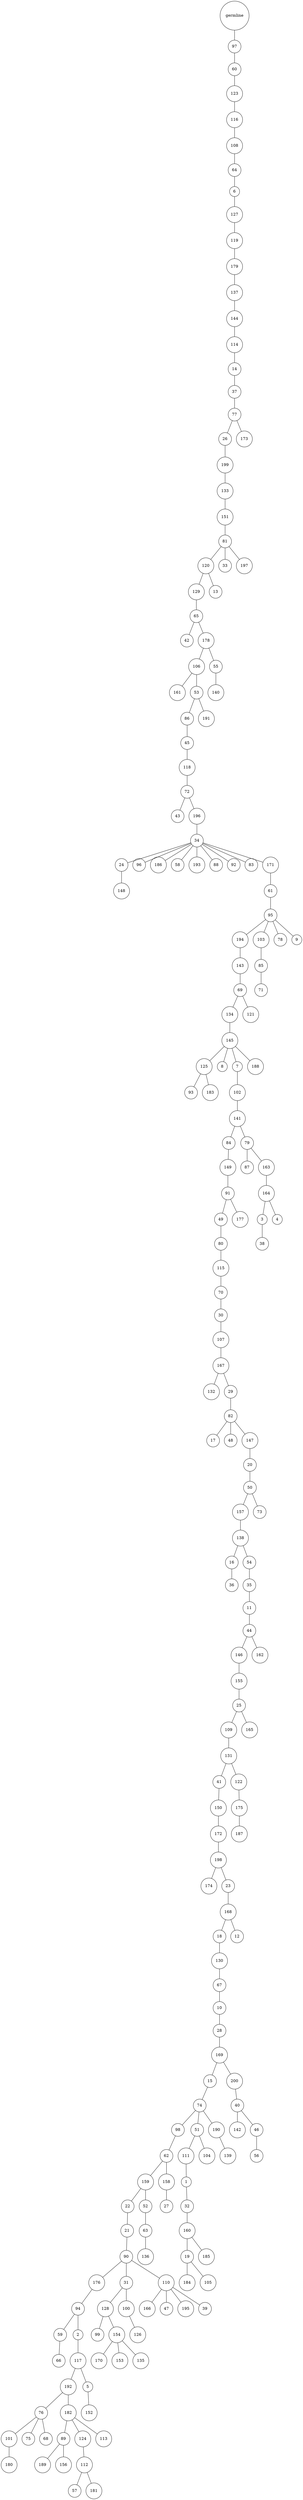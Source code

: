 graph {
	rankdir=UD;
	splines=line;
	node [shape=circle]
	"0x7f183db824f0" [label="germline"];
	"0x7f183db82520" [label="97"];
	"0x7f183db824f0" -- "0x7f183db82520" ;
	"0x7f183db82550" [label="60"];
	"0x7f183db82520" -- "0x7f183db82550" ;
	"0x7f183db82580" [label="123"];
	"0x7f183db82550" -- "0x7f183db82580" ;
	"0x7f183db825b0" [label="116"];
	"0x7f183db82580" -- "0x7f183db825b0" ;
	"0x7f183db825e0" [label="108"];
	"0x7f183db825b0" -- "0x7f183db825e0" ;
	"0x7f183db82610" [label="64"];
	"0x7f183db825e0" -- "0x7f183db82610" ;
	"0x7f183db82640" [label="6"];
	"0x7f183db82610" -- "0x7f183db82640" ;
	"0x7f183db82670" [label="127"];
	"0x7f183db82640" -- "0x7f183db82670" ;
	"0x7f183db826a0" [label="119"];
	"0x7f183db82670" -- "0x7f183db826a0" ;
	"0x7f183db826d0" [label="179"];
	"0x7f183db826a0" -- "0x7f183db826d0" ;
	"0x7f183db82700" [label="137"];
	"0x7f183db826d0" -- "0x7f183db82700" ;
	"0x7f183db82730" [label="144"];
	"0x7f183db82700" -- "0x7f183db82730" ;
	"0x7f183db82760" [label="114"];
	"0x7f183db82730" -- "0x7f183db82760" ;
	"0x7f183db82790" [label="14"];
	"0x7f183db82760" -- "0x7f183db82790" ;
	"0x7f183db827c0" [label="37"];
	"0x7f183db82790" -- "0x7f183db827c0" ;
	"0x7f183db827f0" [label="77"];
	"0x7f183db827c0" -- "0x7f183db827f0" ;
	"0x7f183db82820" [label="26"];
	"0x7f183db827f0" -- "0x7f183db82820" ;
	"0x7f183db82850" [label="199"];
	"0x7f183db82820" -- "0x7f183db82850" ;
	"0x7f183db82880" [label="133"];
	"0x7f183db82850" -- "0x7f183db82880" ;
	"0x7f183db828b0" [label="151"];
	"0x7f183db82880" -- "0x7f183db828b0" ;
	"0x7f183db828e0" [label="81"];
	"0x7f183db828b0" -- "0x7f183db828e0" ;
	"0x7f183db82910" [label="120"];
	"0x7f183db828e0" -- "0x7f183db82910" ;
	"0x7f183db82940" [label="129"];
	"0x7f183db82910" -- "0x7f183db82940" ;
	"0x7f183db82970" [label="65"];
	"0x7f183db82940" -- "0x7f183db82970" ;
	"0x7f183db829a0" [label="42"];
	"0x7f183db82970" -- "0x7f183db829a0" ;
	"0x7f183db829d0" [label="178"];
	"0x7f183db82970" -- "0x7f183db829d0" ;
	"0x7f183db82a00" [label="106"];
	"0x7f183db829d0" -- "0x7f183db82a00" ;
	"0x7f183db82a30" [label="161"];
	"0x7f183db82a00" -- "0x7f183db82a30" ;
	"0x7f183db82a60" [label="53"];
	"0x7f183db82a00" -- "0x7f183db82a60" ;
	"0x7f183db82a90" [label="86"];
	"0x7f183db82a60" -- "0x7f183db82a90" ;
	"0x7f183db82ac0" [label="45"];
	"0x7f183db82a90" -- "0x7f183db82ac0" ;
	"0x7f183db82af0" [label="118"];
	"0x7f183db82ac0" -- "0x7f183db82af0" ;
	"0x7f183db82b20" [label="72"];
	"0x7f183db82af0" -- "0x7f183db82b20" ;
	"0x7f183db82b50" [label="43"];
	"0x7f183db82b20" -- "0x7f183db82b50" ;
	"0x7f183db82b80" [label="196"];
	"0x7f183db82b20" -- "0x7f183db82b80" ;
	"0x7f183db82bb0" [label="34"];
	"0x7f183db82b80" -- "0x7f183db82bb0" ;
	"0x7f183db82be0" [label="24"];
	"0x7f183db82bb0" -- "0x7f183db82be0" ;
	"0x7f183db82c10" [label="148"];
	"0x7f183db82be0" -- "0x7f183db82c10" ;
	"0x7f183db82c40" [label="96"];
	"0x7f183db82bb0" -- "0x7f183db82c40" ;
	"0x7f183db82c70" [label="186"];
	"0x7f183db82bb0" -- "0x7f183db82c70" ;
	"0x7f183db82ca0" [label="58"];
	"0x7f183db82bb0" -- "0x7f183db82ca0" ;
	"0x7f183db82cd0" [label="193"];
	"0x7f183db82bb0" -- "0x7f183db82cd0" ;
	"0x7f183db82d00" [label="88"];
	"0x7f183db82bb0" -- "0x7f183db82d00" ;
	"0x7f183db82d30" [label="92"];
	"0x7f183db82bb0" -- "0x7f183db82d30" ;
	"0x7f183db82d60" [label="83"];
	"0x7f183db82bb0" -- "0x7f183db82d60" ;
	"0x7f183db82d90" [label="171"];
	"0x7f183db82bb0" -- "0x7f183db82d90" ;
	"0x7f183db82dc0" [label="61"];
	"0x7f183db82d90" -- "0x7f183db82dc0" ;
	"0x7f183db82df0" [label="95"];
	"0x7f183db82dc0" -- "0x7f183db82df0" ;
	"0x7f183db82e20" [label="194"];
	"0x7f183db82df0" -- "0x7f183db82e20" ;
	"0x7f183db82e50" [label="143"];
	"0x7f183db82e20" -- "0x7f183db82e50" ;
	"0x7f183db82e80" [label="69"];
	"0x7f183db82e50" -- "0x7f183db82e80" ;
	"0x7f183db82eb0" [label="134"];
	"0x7f183db82e80" -- "0x7f183db82eb0" ;
	"0x7f183db82ee0" [label="145"];
	"0x7f183db82eb0" -- "0x7f183db82ee0" ;
	"0x7f183db82f10" [label="125"];
	"0x7f183db82ee0" -- "0x7f183db82f10" ;
	"0x7f183db82f40" [label="93"];
	"0x7f183db82f10" -- "0x7f183db82f40" ;
	"0x7f183db82f70" [label="183"];
	"0x7f183db82f10" -- "0x7f183db82f70" ;
	"0x7f183db82fa0" [label="8"];
	"0x7f183db82ee0" -- "0x7f183db82fa0" ;
	"0x7f183db82fd0" [label="7"];
	"0x7f183db82ee0" -- "0x7f183db82fd0" ;
	"0x7f183db86040" [label="102"];
	"0x7f183db82fd0" -- "0x7f183db86040" ;
	"0x7f183db86070" [label="141"];
	"0x7f183db86040" -- "0x7f183db86070" ;
	"0x7f183db860a0" [label="84"];
	"0x7f183db86070" -- "0x7f183db860a0" ;
	"0x7f183db860d0" [label="149"];
	"0x7f183db860a0" -- "0x7f183db860d0" ;
	"0x7f183db86100" [label="91"];
	"0x7f183db860d0" -- "0x7f183db86100" ;
	"0x7f183db86130" [label="49"];
	"0x7f183db86100" -- "0x7f183db86130" ;
	"0x7f183db86160" [label="80"];
	"0x7f183db86130" -- "0x7f183db86160" ;
	"0x7f183db86190" [label="115"];
	"0x7f183db86160" -- "0x7f183db86190" ;
	"0x7f183db861c0" [label="70"];
	"0x7f183db86190" -- "0x7f183db861c0" ;
	"0x7f183db861f0" [label="30"];
	"0x7f183db861c0" -- "0x7f183db861f0" ;
	"0x7f183db86220" [label="107"];
	"0x7f183db861f0" -- "0x7f183db86220" ;
	"0x7f183db86250" [label="167"];
	"0x7f183db86220" -- "0x7f183db86250" ;
	"0x7f183db86280" [label="132"];
	"0x7f183db86250" -- "0x7f183db86280" ;
	"0x7f183db862b0" [label="29"];
	"0x7f183db86250" -- "0x7f183db862b0" ;
	"0x7f183db862e0" [label="82"];
	"0x7f183db862b0" -- "0x7f183db862e0" ;
	"0x7f183db86310" [label="17"];
	"0x7f183db862e0" -- "0x7f183db86310" ;
	"0x7f183db86340" [label="48"];
	"0x7f183db862e0" -- "0x7f183db86340" ;
	"0x7f183db86370" [label="147"];
	"0x7f183db862e0" -- "0x7f183db86370" ;
	"0x7f183db863a0" [label="20"];
	"0x7f183db86370" -- "0x7f183db863a0" ;
	"0x7f183db863d0" [label="50"];
	"0x7f183db863a0" -- "0x7f183db863d0" ;
	"0x7f183db86400" [label="157"];
	"0x7f183db863d0" -- "0x7f183db86400" ;
	"0x7f183db86430" [label="138"];
	"0x7f183db86400" -- "0x7f183db86430" ;
	"0x7f183db86460" [label="16"];
	"0x7f183db86430" -- "0x7f183db86460" ;
	"0x7f183db86490" [label="36"];
	"0x7f183db86460" -- "0x7f183db86490" ;
	"0x7f183db864c0" [label="54"];
	"0x7f183db86430" -- "0x7f183db864c0" ;
	"0x7f183db864f0" [label="35"];
	"0x7f183db864c0" -- "0x7f183db864f0" ;
	"0x7f183db86520" [label="11"];
	"0x7f183db864f0" -- "0x7f183db86520" ;
	"0x7f183db86550" [label="44"];
	"0x7f183db86520" -- "0x7f183db86550" ;
	"0x7f183db86580" [label="146"];
	"0x7f183db86550" -- "0x7f183db86580" ;
	"0x7f183db865b0" [label="155"];
	"0x7f183db86580" -- "0x7f183db865b0" ;
	"0x7f183db865e0" [label="25"];
	"0x7f183db865b0" -- "0x7f183db865e0" ;
	"0x7f183db86610" [label="109"];
	"0x7f183db865e0" -- "0x7f183db86610" ;
	"0x7f183db86640" [label="131"];
	"0x7f183db86610" -- "0x7f183db86640" ;
	"0x7f183db86670" [label="41"];
	"0x7f183db86640" -- "0x7f183db86670" ;
	"0x7f183db866a0" [label="150"];
	"0x7f183db86670" -- "0x7f183db866a0" ;
	"0x7f183db866d0" [label="172"];
	"0x7f183db866a0" -- "0x7f183db866d0" ;
	"0x7f183db86700" [label="198"];
	"0x7f183db866d0" -- "0x7f183db86700" ;
	"0x7f183db86730" [label="174"];
	"0x7f183db86700" -- "0x7f183db86730" ;
	"0x7f183db86760" [label="23"];
	"0x7f183db86700" -- "0x7f183db86760" ;
	"0x7f183db86790" [label="168"];
	"0x7f183db86760" -- "0x7f183db86790" ;
	"0x7f183db867c0" [label="18"];
	"0x7f183db86790" -- "0x7f183db867c0" ;
	"0x7f183db867f0" [label="130"];
	"0x7f183db867c0" -- "0x7f183db867f0" ;
	"0x7f183db86820" [label="67"];
	"0x7f183db867f0" -- "0x7f183db86820" ;
	"0x7f183db86850" [label="10"];
	"0x7f183db86820" -- "0x7f183db86850" ;
	"0x7f183db86880" [label="28"];
	"0x7f183db86850" -- "0x7f183db86880" ;
	"0x7f183db868b0" [label="169"];
	"0x7f183db86880" -- "0x7f183db868b0" ;
	"0x7f183db868e0" [label="15"];
	"0x7f183db868b0" -- "0x7f183db868e0" ;
	"0x7f183db86910" [label="74"];
	"0x7f183db868e0" -- "0x7f183db86910" ;
	"0x7f183db86940" [label="98"];
	"0x7f183db86910" -- "0x7f183db86940" ;
	"0x7f183db86970" [label="62"];
	"0x7f183db86940" -- "0x7f183db86970" ;
	"0x7f183db869a0" [label="159"];
	"0x7f183db86970" -- "0x7f183db869a0" ;
	"0x7f183db869d0" [label="22"];
	"0x7f183db869a0" -- "0x7f183db869d0" ;
	"0x7f183db86a00" [label="21"];
	"0x7f183db869d0" -- "0x7f183db86a00" ;
	"0x7f183db86a30" [label="90"];
	"0x7f183db86a00" -- "0x7f183db86a30" ;
	"0x7f183db86a60" [label="176"];
	"0x7f183db86a30" -- "0x7f183db86a60" ;
	"0x7f183db86a90" [label="94"];
	"0x7f183db86a60" -- "0x7f183db86a90" ;
	"0x7f183db86ac0" [label="59"];
	"0x7f183db86a90" -- "0x7f183db86ac0" ;
	"0x7f183db86af0" [label="66"];
	"0x7f183db86ac0" -- "0x7f183db86af0" ;
	"0x7f183db86b20" [label="2"];
	"0x7f183db86a90" -- "0x7f183db86b20" ;
	"0x7f183db86b50" [label="117"];
	"0x7f183db86b20" -- "0x7f183db86b50" ;
	"0x7f183db86b80" [label="192"];
	"0x7f183db86b50" -- "0x7f183db86b80" ;
	"0x7f183db86bb0" [label="76"];
	"0x7f183db86b80" -- "0x7f183db86bb0" ;
	"0x7f183db86be0" [label="101"];
	"0x7f183db86bb0" -- "0x7f183db86be0" ;
	"0x7f183db86c10" [label="180"];
	"0x7f183db86be0" -- "0x7f183db86c10" ;
	"0x7f183db86c40" [label="75"];
	"0x7f183db86bb0" -- "0x7f183db86c40" ;
	"0x7f183db86c70" [label="68"];
	"0x7f183db86bb0" -- "0x7f183db86c70" ;
	"0x7f183db86ca0" [label="182"];
	"0x7f183db86b80" -- "0x7f183db86ca0" ;
	"0x7f183db86cd0" [label="89"];
	"0x7f183db86ca0" -- "0x7f183db86cd0" ;
	"0x7f183db86d00" [label="189"];
	"0x7f183db86cd0" -- "0x7f183db86d00" ;
	"0x7f183db86d30" [label="156"];
	"0x7f183db86cd0" -- "0x7f183db86d30" ;
	"0x7f183db86d60" [label="124"];
	"0x7f183db86ca0" -- "0x7f183db86d60" ;
	"0x7f183db86d90" [label="112"];
	"0x7f183db86d60" -- "0x7f183db86d90" ;
	"0x7f183db86dc0" [label="57"];
	"0x7f183db86d90" -- "0x7f183db86dc0" ;
	"0x7f183db86df0" [label="181"];
	"0x7f183db86d90" -- "0x7f183db86df0" ;
	"0x7f183db86e20" [label="113"];
	"0x7f183db86ca0" -- "0x7f183db86e20" ;
	"0x7f183db86e50" [label="5"];
	"0x7f183db86b50" -- "0x7f183db86e50" ;
	"0x7f183db86e80" [label="152"];
	"0x7f183db86e50" -- "0x7f183db86e80" ;
	"0x7f183db86eb0" [label="31"];
	"0x7f183db86a30" -- "0x7f183db86eb0" ;
	"0x7f183db86ee0" [label="128"];
	"0x7f183db86eb0" -- "0x7f183db86ee0" ;
	"0x7f183db86f10" [label="99"];
	"0x7f183db86ee0" -- "0x7f183db86f10" ;
	"0x7f183db86f40" [label="154"];
	"0x7f183db86ee0" -- "0x7f183db86f40" ;
	"0x7f183db86f70" [label="170"];
	"0x7f183db86f40" -- "0x7f183db86f70" ;
	"0x7f183db86fa0" [label="153"];
	"0x7f183db86f40" -- "0x7f183db86fa0" ;
	"0x7f183db86fd0" [label="135"];
	"0x7f183db86f40" -- "0x7f183db86fd0" ;
	"0x7f183db8d040" [label="100"];
	"0x7f183db86eb0" -- "0x7f183db8d040" ;
	"0x7f183db8d070" [label="126"];
	"0x7f183db8d040" -- "0x7f183db8d070" ;
	"0x7f183db8d0a0" [label="110"];
	"0x7f183db86a30" -- "0x7f183db8d0a0" ;
	"0x7f183db8d0d0" [label="166"];
	"0x7f183db8d0a0" -- "0x7f183db8d0d0" ;
	"0x7f183db8d100" [label="47"];
	"0x7f183db8d0a0" -- "0x7f183db8d100" ;
	"0x7f183db8d130" [label="195"];
	"0x7f183db8d0a0" -- "0x7f183db8d130" ;
	"0x7f183db8d160" [label="39"];
	"0x7f183db8d0a0" -- "0x7f183db8d160" ;
	"0x7f183db8d190" [label="52"];
	"0x7f183db869a0" -- "0x7f183db8d190" ;
	"0x7f183db8d1c0" [label="63"];
	"0x7f183db8d190" -- "0x7f183db8d1c0" ;
	"0x7f183db8d1f0" [label="136"];
	"0x7f183db8d1c0" -- "0x7f183db8d1f0" ;
	"0x7f183db8d220" [label="158"];
	"0x7f183db86970" -- "0x7f183db8d220" ;
	"0x7f183db8d250" [label="27"];
	"0x7f183db8d220" -- "0x7f183db8d250" ;
	"0x7f183db8d280" [label="51"];
	"0x7f183db86910" -- "0x7f183db8d280" ;
	"0x7f183db8d2b0" [label="111"];
	"0x7f183db8d280" -- "0x7f183db8d2b0" ;
	"0x7f183db8d2e0" [label="1"];
	"0x7f183db8d2b0" -- "0x7f183db8d2e0" ;
	"0x7f183db8d310" [label="32"];
	"0x7f183db8d2e0" -- "0x7f183db8d310" ;
	"0x7f183db8d340" [label="160"];
	"0x7f183db8d310" -- "0x7f183db8d340" ;
	"0x7f183db8d370" [label="19"];
	"0x7f183db8d340" -- "0x7f183db8d370" ;
	"0x7f183db8d3a0" [label="184"];
	"0x7f183db8d370" -- "0x7f183db8d3a0" ;
	"0x7f183db8d3d0" [label="105"];
	"0x7f183db8d370" -- "0x7f183db8d3d0" ;
	"0x7f183db8d400" [label="185"];
	"0x7f183db8d340" -- "0x7f183db8d400" ;
	"0x7f183db8d430" [label="104"];
	"0x7f183db8d280" -- "0x7f183db8d430" ;
	"0x7f183db8d460" [label="190"];
	"0x7f183db86910" -- "0x7f183db8d460" ;
	"0x7f183db8d490" [label="139"];
	"0x7f183db8d460" -- "0x7f183db8d490" ;
	"0x7f183db8d4c0" [label="200"];
	"0x7f183db868b0" -- "0x7f183db8d4c0" ;
	"0x7f183db8d4f0" [label="40"];
	"0x7f183db8d4c0" -- "0x7f183db8d4f0" ;
	"0x7f183db8d520" [label="142"];
	"0x7f183db8d4f0" -- "0x7f183db8d520" ;
	"0x7f183db8d550" [label="46"];
	"0x7f183db8d4f0" -- "0x7f183db8d550" ;
	"0x7f183db8d580" [label="56"];
	"0x7f183db8d550" -- "0x7f183db8d580" ;
	"0x7f183db8d5b0" [label="12"];
	"0x7f183db86790" -- "0x7f183db8d5b0" ;
	"0x7f183db8d5e0" [label="122"];
	"0x7f183db86640" -- "0x7f183db8d5e0" ;
	"0x7f183db8d610" [label="175"];
	"0x7f183db8d5e0" -- "0x7f183db8d610" ;
	"0x7f183db8d640" [label="187"];
	"0x7f183db8d610" -- "0x7f183db8d640" ;
	"0x7f183db8d670" [label="165"];
	"0x7f183db865e0" -- "0x7f183db8d670" ;
	"0x7f183db8d6a0" [label="162"];
	"0x7f183db86550" -- "0x7f183db8d6a0" ;
	"0x7f183db8d6d0" [label="73"];
	"0x7f183db863d0" -- "0x7f183db8d6d0" ;
	"0x7f183db8d700" [label="177"];
	"0x7f183db86100" -- "0x7f183db8d700" ;
	"0x7f183db8d730" [label="79"];
	"0x7f183db86070" -- "0x7f183db8d730" ;
	"0x7f183db8d760" [label="87"];
	"0x7f183db8d730" -- "0x7f183db8d760" ;
	"0x7f183db8d790" [label="163"];
	"0x7f183db8d730" -- "0x7f183db8d790" ;
	"0x7f183db8d7c0" [label="164"];
	"0x7f183db8d790" -- "0x7f183db8d7c0" ;
	"0x7f183db8d7f0" [label="3"];
	"0x7f183db8d7c0" -- "0x7f183db8d7f0" ;
	"0x7f183db8d820" [label="38"];
	"0x7f183db8d7f0" -- "0x7f183db8d820" ;
	"0x7f183db8d850" [label="4"];
	"0x7f183db8d7c0" -- "0x7f183db8d850" ;
	"0x7f183db8d880" [label="188"];
	"0x7f183db82ee0" -- "0x7f183db8d880" ;
	"0x7f183db8d8b0" [label="121"];
	"0x7f183db82e80" -- "0x7f183db8d8b0" ;
	"0x7f183db8d8e0" [label="103"];
	"0x7f183db82df0" -- "0x7f183db8d8e0" ;
	"0x7f183db8d910" [label="85"];
	"0x7f183db8d8e0" -- "0x7f183db8d910" ;
	"0x7f183db8d940" [label="71"];
	"0x7f183db8d910" -- "0x7f183db8d940" ;
	"0x7f183db8d970" [label="78"];
	"0x7f183db82df0" -- "0x7f183db8d970" ;
	"0x7f183db8d9a0" [label="9"];
	"0x7f183db82df0" -- "0x7f183db8d9a0" ;
	"0x7f183db8d9d0" [label="191"];
	"0x7f183db82a60" -- "0x7f183db8d9d0" ;
	"0x7f183db8da00" [label="55"];
	"0x7f183db829d0" -- "0x7f183db8da00" ;
	"0x7f183db8da30" [label="140"];
	"0x7f183db8da00" -- "0x7f183db8da30" ;
	"0x7f183db8da60" [label="13"];
	"0x7f183db82910" -- "0x7f183db8da60" ;
	"0x7f183db8da90" [label="33"];
	"0x7f183db828e0" -- "0x7f183db8da90" ;
	"0x7f183db8dac0" [label="197"];
	"0x7f183db828e0" -- "0x7f183db8dac0" ;
	"0x7f183db8daf0" [label="173"];
	"0x7f183db827f0" -- "0x7f183db8daf0" ;
}
